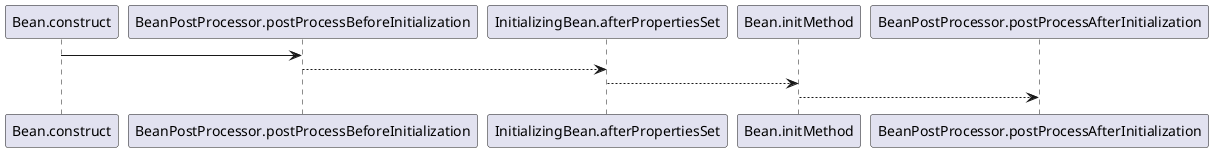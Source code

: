 @startuml
Bean.construct -> BeanPostProcessor.postProcessBeforeInitialization:
BeanPostProcessor.postProcessBeforeInitialization --> InitializingBean.afterPropertiesSet:
InitializingBean.afterPropertiesSet --> Bean.initMethod:
Bean.initMethod -->  BeanPostProcessor.postProcessAfterInitialization

@enduml